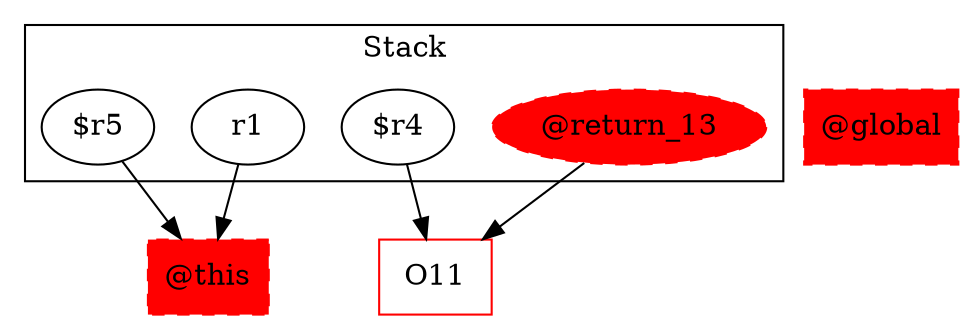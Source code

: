 digraph sample {
  rankDir="LR";
  subgraph cluster_0 {
    label="Stack"
    "r1"; "@return_13"; "$r5"; "$r4"; 
  }
  "r1" -> { "@this"[shape=box]};
  "@return_13" -> { O11[shape=box]};
  "$r5" -> { "@this"[shape=box]};
  "$r4" -> { O11[shape=box]};
  "@return_13"[style="filled,dashed"]; 
  "@global"[shape=box, style="filled,dashed"];
  "@this"[shape=box, style="filled,dashed"];
  "@return_13"[color="red"];
  "@global"[color="red"];
  "@this"[color="red"];
  O11[color="red"];
}

